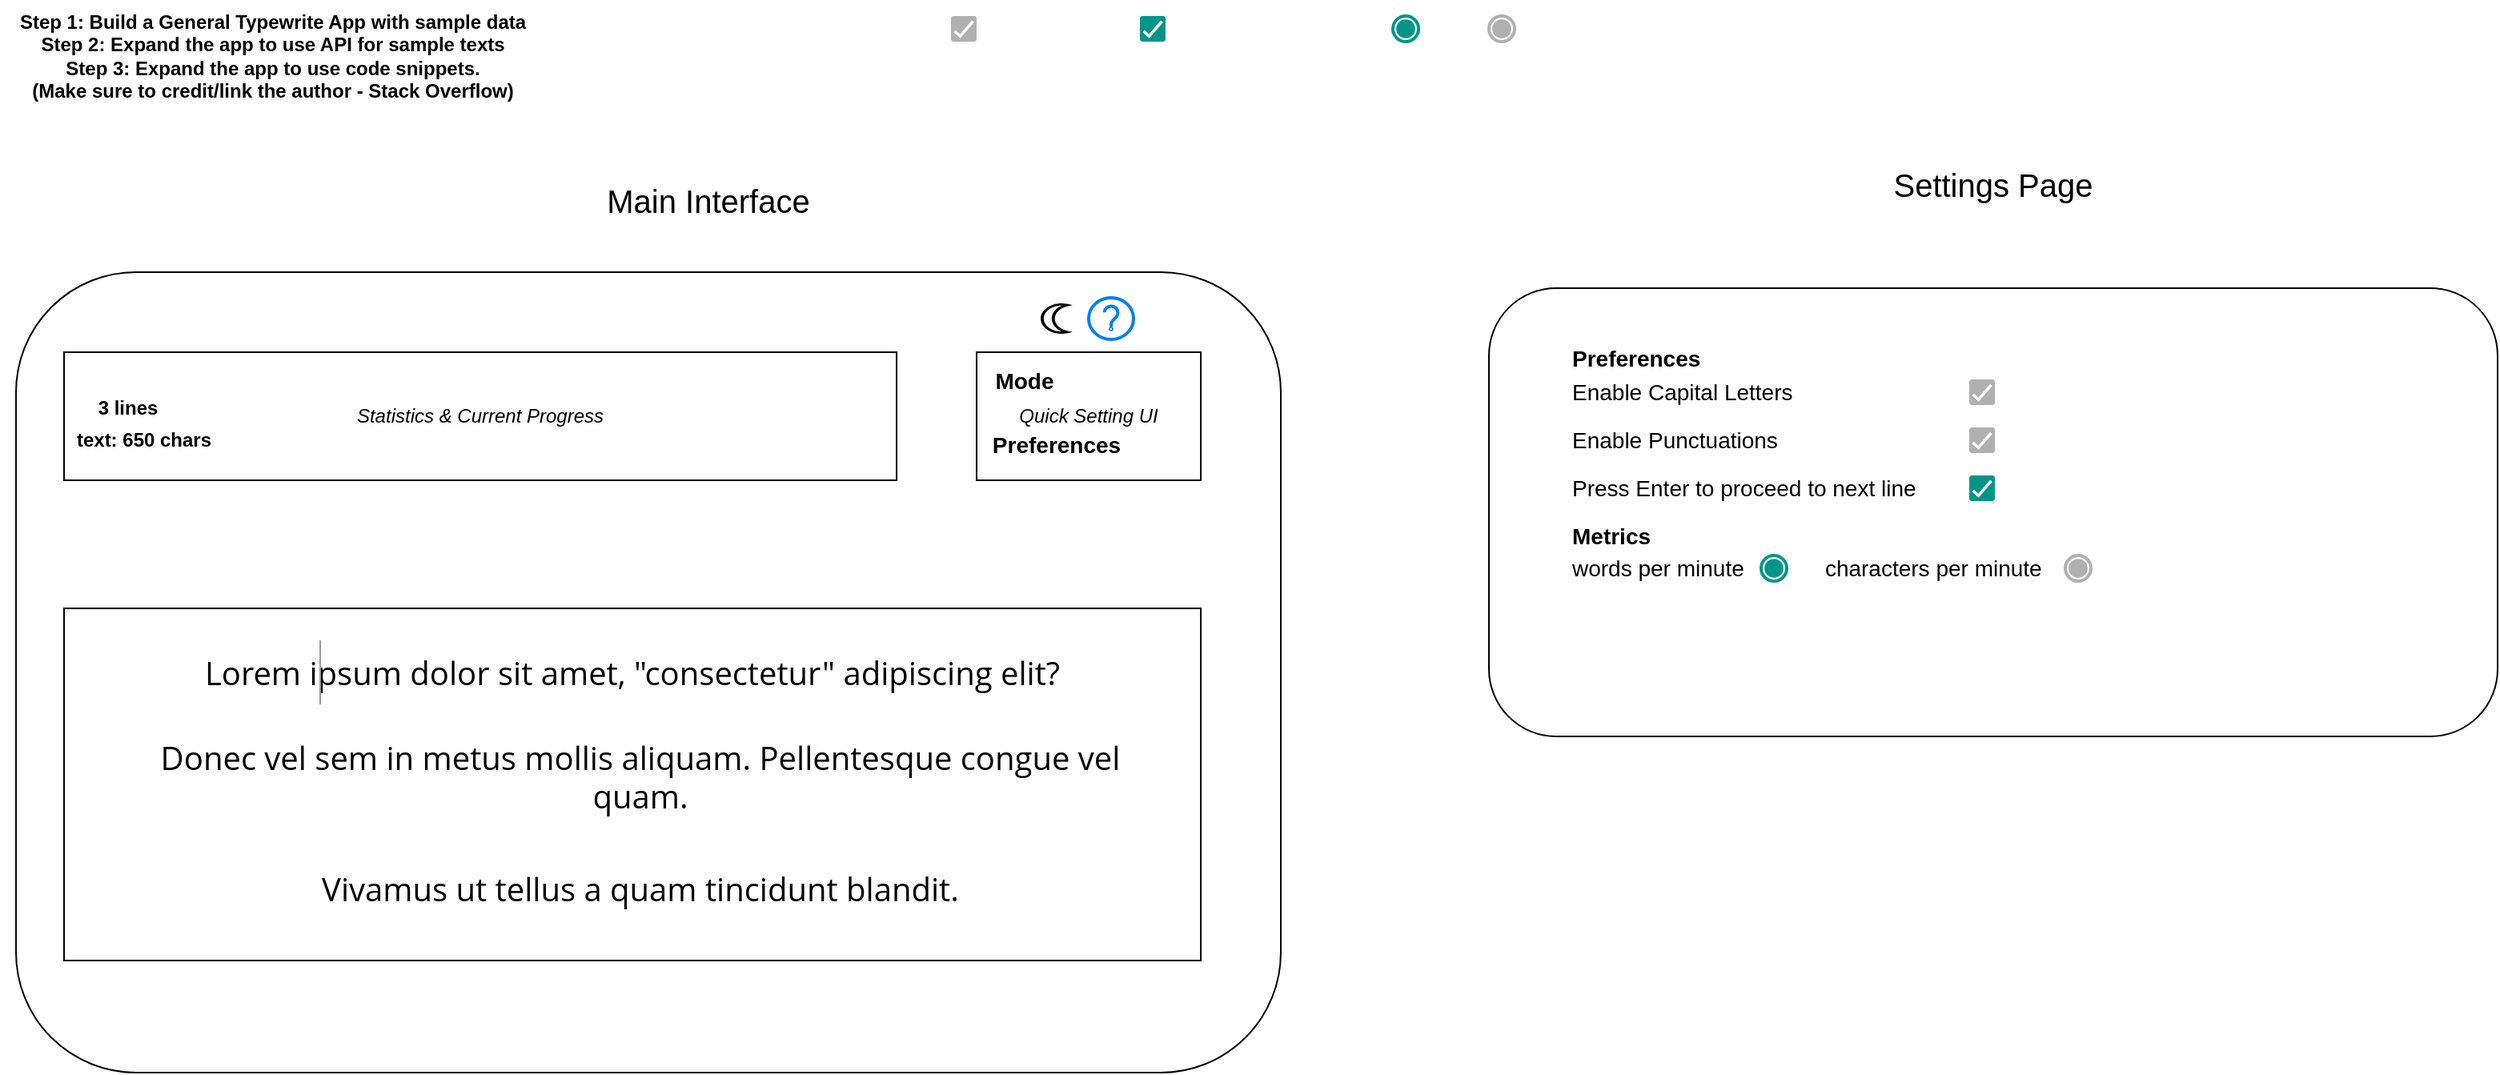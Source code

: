 <mxfile version="20.0.4" type="device"><diagram id="oBb0wd3nIDd8h1T0Q4Mt" name="Page-1"><mxGraphModel dx="1673" dy="934" grid="1" gridSize="10" guides="1" tooltips="1" connect="1" arrows="1" fold="1" page="1" pageScale="1" pageWidth="850" pageHeight="1100" math="0" shadow="0"><root><mxCell id="0"/><mxCell id="1" parent="0"/><mxCell id="1db2fOcH0u3u-Stn2NM7-1" value="Step 1: Build a General Typewrite App with sample data&lt;br&gt;Step 2: Expand the app to use API for sample texts&lt;br&gt;Step 3: Expand the app to use code snippets.&lt;br&gt;(Make sure to credit/link the author - Stack Overflow)&lt;br&gt;" style="text;html=1;align=center;verticalAlign=middle;resizable=0;points=[];autosize=1;strokeColor=none;fillColor=none;fontStyle=1" vertex="1" parent="1"><mxGeometry x="20" y="40" width="340" height="70" as="geometry"/></mxCell><mxCell id="1db2fOcH0u3u-Stn2NM7-2" value="" style="rounded=1;whiteSpace=wrap;html=1;" vertex="1" parent="1"><mxGeometry x="30" y="210" width="790" height="500" as="geometry"/></mxCell><mxCell id="1db2fOcH0u3u-Stn2NM7-3" value="&lt;i&gt;Statistics &amp;amp; Current Progress&lt;/i&gt;" style="rounded=0;whiteSpace=wrap;html=1;" vertex="1" parent="1"><mxGeometry x="60" y="260" width="520" height="80" as="geometry"/></mxCell><mxCell id="1db2fOcH0u3u-Stn2NM7-4" value="&lt;i&gt;Quick Setting UI&lt;/i&gt;" style="rounded=0;whiteSpace=wrap;html=1;" vertex="1" parent="1"><mxGeometry x="630" y="260" width="140" height="80" as="geometry"/></mxCell><mxCell id="1db2fOcH0u3u-Stn2NM7-5" value="" style="shape=image;html=1;verticalAlign=top;verticalLabelPosition=bottom;labelBackgroundColor=#ffffff;imageAspect=0;aspect=fixed;image=https://cdn4.iconfinder.com/data/icons/evil-icons-user-interface/64/setting-128.png" vertex="1" parent="1"><mxGeometry x="732" y="220" width="38" height="38" as="geometry"/></mxCell><mxCell id="1db2fOcH0u3u-Stn2NM7-6" value="" style="html=1;verticalLabelPosition=bottom;align=center;labelBackgroundColor=#ffffff;verticalAlign=top;strokeWidth=2;strokeColor=#0080F0;shadow=0;dashed=0;shape=mxgraph.ios7.icons.help;" vertex="1" parent="1"><mxGeometry x="700" y="226" width="28" height="26" as="geometry"/></mxCell><mxCell id="1db2fOcH0u3u-Stn2NM7-7" value="" style="rounded=0;whiteSpace=wrap;html=1;" vertex="1" parent="1"><mxGeometry x="60" y="420" width="710" height="220" as="geometry"/></mxCell><mxCell id="1db2fOcH0u3u-Stn2NM7-8" value="&lt;span style=&quot;font-family: &amp;quot;Open Sans&amp;quot;, Arial, sans-serif; text-align: justify; background-color: rgb(255, 255, 255);&quot;&gt;&lt;font style=&quot;font-size: 20px;&quot;&gt;Lorem ipsum dolor sit amet, &quot;consectetur&quot; adipiscing elit?&lt;/font&gt;&lt;/span&gt;" style="text;html=1;strokeColor=none;fillColor=none;align=center;verticalAlign=middle;whiteSpace=wrap;rounded=0;" vertex="1" parent="1"><mxGeometry x="100" y="445" width="630" height="30" as="geometry"/></mxCell><mxCell id="1db2fOcH0u3u-Stn2NM7-9" value="&lt;span style=&quot;font-family: &amp;quot;Open Sans&amp;quot;, Arial, sans-serif; text-align: justify; background-color: rgb(255, 255, 255);&quot;&gt;&lt;font style=&quot;font-size: 20px;&quot;&gt;Donec vel sem in metus mollis aliquam. Pellentesque congue vel quam.&lt;/font&gt;&lt;/span&gt;" style="text;html=1;strokeColor=none;fillColor=none;align=center;verticalAlign=middle;whiteSpace=wrap;rounded=0;" vertex="1" parent="1"><mxGeometry x="100" y="510" width="640" height="30" as="geometry"/></mxCell><mxCell id="1db2fOcH0u3u-Stn2NM7-10" value="&lt;span style=&quot;font-family: &amp;quot;Open Sans&amp;quot;, Arial, sans-serif; text-align: justify; background-color: rgb(255, 255, 255);&quot;&gt;&lt;font style=&quot;font-size: 20px;&quot;&gt;Vivamus ut tellus a quam tincidunt blandit.&lt;/font&gt;&lt;/span&gt;" style="text;html=1;strokeColor=none;fillColor=none;align=center;verticalAlign=middle;whiteSpace=wrap;rounded=0;" vertex="1" parent="1"><mxGeometry x="100" y="580" width="640" height="30" as="geometry"/></mxCell><mxCell id="1db2fOcH0u3u-Stn2NM7-11" value="3 lines" style="text;html=1;strokeColor=none;fillColor=none;align=center;verticalAlign=middle;whiteSpace=wrap;rounded=0;fontStyle=1" vertex="1" parent="1"><mxGeometry x="70" y="280" width="60" height="30" as="geometry"/></mxCell><mxCell id="1db2fOcH0u3u-Stn2NM7-12" value="text: 650 chars" style="text;html=1;strokeColor=none;fillColor=none;align=center;verticalAlign=middle;whiteSpace=wrap;rounded=0;fontStyle=1" vertex="1" parent="1"><mxGeometry x="60" y="300" width="100" height="30" as="geometry"/></mxCell><mxCell id="1db2fOcH0u3u-Stn2NM7-13" value="" style="verticalLabelPosition=bottom;shadow=0;dashed=0;align=center;html=1;verticalAlign=top;strokeWidth=1;shape=mxgraph.mockup.markup.line;strokeColor=#999999;direction=north;fontSize=20;" vertex="1" parent="1"><mxGeometry x="210" y="440" width="20" height="40" as="geometry"/></mxCell><mxCell id="1db2fOcH0u3u-Stn2NM7-15" value="" style="shape=mxgraph.signs.nature.moon;html=1;pointerEvents=1;fillColor=#000000;strokeColor=none;verticalLabelPosition=bottom;verticalAlign=top;align=center;fontSize=20;" vertex="1" parent="1"><mxGeometry x="670" y="229.5" width="20" height="19" as="geometry"/></mxCell><mxCell id="1db2fOcH0u3u-Stn2NM7-18" value="" style="rounded=1;whiteSpace=wrap;html=1;fontSize=20;" vertex="1" parent="1"><mxGeometry x="950" y="220" width="630" height="280" as="geometry"/></mxCell><mxCell id="1db2fOcH0u3u-Stn2NM7-19" value="Main Interface" style="text;html=1;strokeColor=none;fillColor=none;align=center;verticalAlign=middle;whiteSpace=wrap;rounded=0;fontSize=20;" vertex="1" parent="1"><mxGeometry x="395" y="150" width="135" height="30" as="geometry"/></mxCell><mxCell id="1db2fOcH0u3u-Stn2NM7-20" value="Settings Page" style="text;html=1;strokeColor=none;fillColor=none;align=center;verticalAlign=middle;whiteSpace=wrap;rounded=0;fontSize=20;" vertex="1" parent="1"><mxGeometry x="1165" y="140" width="200" height="30" as="geometry"/></mxCell><mxCell id="1db2fOcH0u3u-Stn2NM7-21" value="&lt;font style=&quot;font-size: 14px;&quot;&gt;Mode&lt;/font&gt;" style="text;html=1;strokeColor=none;fillColor=none;align=center;verticalAlign=middle;whiteSpace=wrap;rounded=0;fontSize=20;fontStyle=1" vertex="1" parent="1"><mxGeometry x="630" y="260" width="60" height="30" as="geometry"/></mxCell><mxCell id="1db2fOcH0u3u-Stn2NM7-22" value="&lt;font style=&quot;font-size: 14px;&quot;&gt;Preferences&lt;/font&gt;" style="text;html=1;strokeColor=none;fillColor=none;align=center;verticalAlign=middle;whiteSpace=wrap;rounded=0;fontSize=20;fontStyle=1" vertex="1" parent="1"><mxGeometry x="650" y="300" width="60" height="30" as="geometry"/></mxCell><mxCell id="1db2fOcH0u3u-Stn2NM7-23" value="" style="dashed=0;labelPosition=right;align=left;shape=mxgraph.gmdl.checkbox;strokeColor=none;fillColor=#B0B0B0;strokeWidth=2;aspect=fixed;sketch=0;fontSize=14;" vertex="1" parent="1"><mxGeometry x="614" y="50" width="16" height="16" as="geometry"/></mxCell><mxCell id="1db2fOcH0u3u-Stn2NM7-24" value="" style="dashed=0;labelPosition=right;align=left;shape=mxgraph.gmdl.checkbox;strokeColor=none;fillColor=#009587;strokeWidth=2;aspect=fixed;sketch=0;fontSize=14;" vertex="1" parent="1"><mxGeometry x="732" y="50" width="16" height="16" as="geometry"/></mxCell><mxCell id="1db2fOcH0u3u-Stn2NM7-25" value="Enable Capital Letters" style="text;html=1;strokeColor=none;fillColor=none;align=left;verticalAlign=middle;whiteSpace=wrap;rounded=0;fontSize=14;" vertex="1" parent="1"><mxGeometry x="1000" y="270" width="310" height="30" as="geometry"/></mxCell><mxCell id="1db2fOcH0u3u-Stn2NM7-26" value="Enable Punctuations" style="text;html=1;strokeColor=none;fillColor=none;align=left;verticalAlign=middle;whiteSpace=wrap;rounded=0;fontSize=14;" vertex="1" parent="1"><mxGeometry x="1000" y="300" width="310" height="30" as="geometry"/></mxCell><mxCell id="1db2fOcH0u3u-Stn2NM7-27" value="Press Enter to proceed to next line" style="text;html=1;strokeColor=none;fillColor=none;align=left;verticalAlign=middle;whiteSpace=wrap;rounded=0;fontSize=14;" vertex="1" parent="1"><mxGeometry x="1000" y="330" width="310" height="30" as="geometry"/></mxCell><mxCell id="1db2fOcH0u3u-Stn2NM7-28" value="words per minute&amp;nbsp; &amp;nbsp; &amp;nbsp; &amp;nbsp; &amp;nbsp; &amp;nbsp; &amp;nbsp;characters per minute" style="text;html=1;strokeColor=none;fillColor=none;align=left;verticalAlign=middle;whiteSpace=wrap;rounded=0;fontSize=14;" vertex="1" parent="1"><mxGeometry x="1000" y="380" width="310" height="30" as="geometry"/></mxCell><mxCell id="1db2fOcH0u3u-Stn2NM7-29" value="&lt;b&gt;Metrics&lt;/b&gt;" style="text;html=1;strokeColor=none;fillColor=none;align=left;verticalAlign=middle;whiteSpace=wrap;rounded=0;fontSize=14;" vertex="1" parent="1"><mxGeometry x="1000" y="360" width="310" height="30" as="geometry"/></mxCell><mxCell id="1db2fOcH0u3u-Stn2NM7-30" value="&lt;b&gt;Preferences&lt;/b&gt;" style="text;html=1;strokeColor=none;fillColor=none;align=left;verticalAlign=middle;whiteSpace=wrap;rounded=0;fontSize=14;" vertex="1" parent="1"><mxGeometry x="1000" y="249" width="180" height="30" as="geometry"/></mxCell><mxCell id="1db2fOcH0u3u-Stn2NM7-32" value="" style="dashed=0;labelPosition=right;align=left;shape=mxgraph.gmdl.checkbox;strokeColor=none;fillColor=#009587;strokeWidth=2;aspect=fixed;sketch=0;fontSize=14;" vertex="1" parent="1"><mxGeometry x="1250" y="337" width="16" height="16" as="geometry"/></mxCell><mxCell id="1db2fOcH0u3u-Stn2NM7-33" value="" style="dashed=0;labelPosition=right;align=left;shape=mxgraph.gmdl.checkbox;strokeColor=none;fillColor=#B0B0B0;strokeWidth=2;aspect=fixed;sketch=0;fontSize=14;" vertex="1" parent="1"><mxGeometry x="1250" y="307" width="16" height="16" as="geometry"/></mxCell><mxCell id="1db2fOcH0u3u-Stn2NM7-34" value="" style="dashed=0;labelPosition=right;align=left;shape=mxgraph.gmdl.checkbox;strokeColor=none;fillColor=#B0B0B0;strokeWidth=2;aspect=fixed;sketch=0;fontSize=14;" vertex="1" parent="1"><mxGeometry x="1250" y="277" width="16" height="16" as="geometry"/></mxCell><mxCell id="1db2fOcH0u3u-Stn2NM7-35" value="" style="dashed=0;labelPosition=right;align=left;shape=mxgraph.gmdl.radiobutton;strokeColor=#009587;fillColor=#009587;strokeWidth=2;aspect=fixed;sketch=0;fontSize=14;" vertex="1" parent="1"><mxGeometry x="890" y="50" width="16" height="16" as="geometry"/></mxCell><mxCell id="1db2fOcH0u3u-Stn2NM7-36" value="" style="dashed=0;labelPosition=right;align=left;shape=mxgraph.gmdl.radiobutton;strokeColor=#B0B0B0;fillColor=#B0B0B0;strokeWidth=2;aspect=fixed;sketch=0;fontSize=14;" vertex="1" parent="1"><mxGeometry x="950" y="50" width="16" height="16" as="geometry"/></mxCell><mxCell id="1db2fOcH0u3u-Stn2NM7-37" value="" style="dashed=0;labelPosition=right;align=left;shape=mxgraph.gmdl.radiobutton;strokeColor=#009587;fillColor=#009587;strokeWidth=2;aspect=fixed;sketch=0;fontSize=14;" vertex="1" parent="1"><mxGeometry x="1120" y="387" width="16" height="16" as="geometry"/></mxCell><mxCell id="1db2fOcH0u3u-Stn2NM7-38" value="" style="dashed=0;labelPosition=right;align=left;shape=mxgraph.gmdl.radiobutton;strokeColor=#B0B0B0;fillColor=#B0B0B0;strokeWidth=2;aspect=fixed;sketch=0;fontSize=14;" vertex="1" parent="1"><mxGeometry x="1310" y="387" width="16" height="16" as="geometry"/></mxCell></root></mxGraphModel></diagram></mxfile>